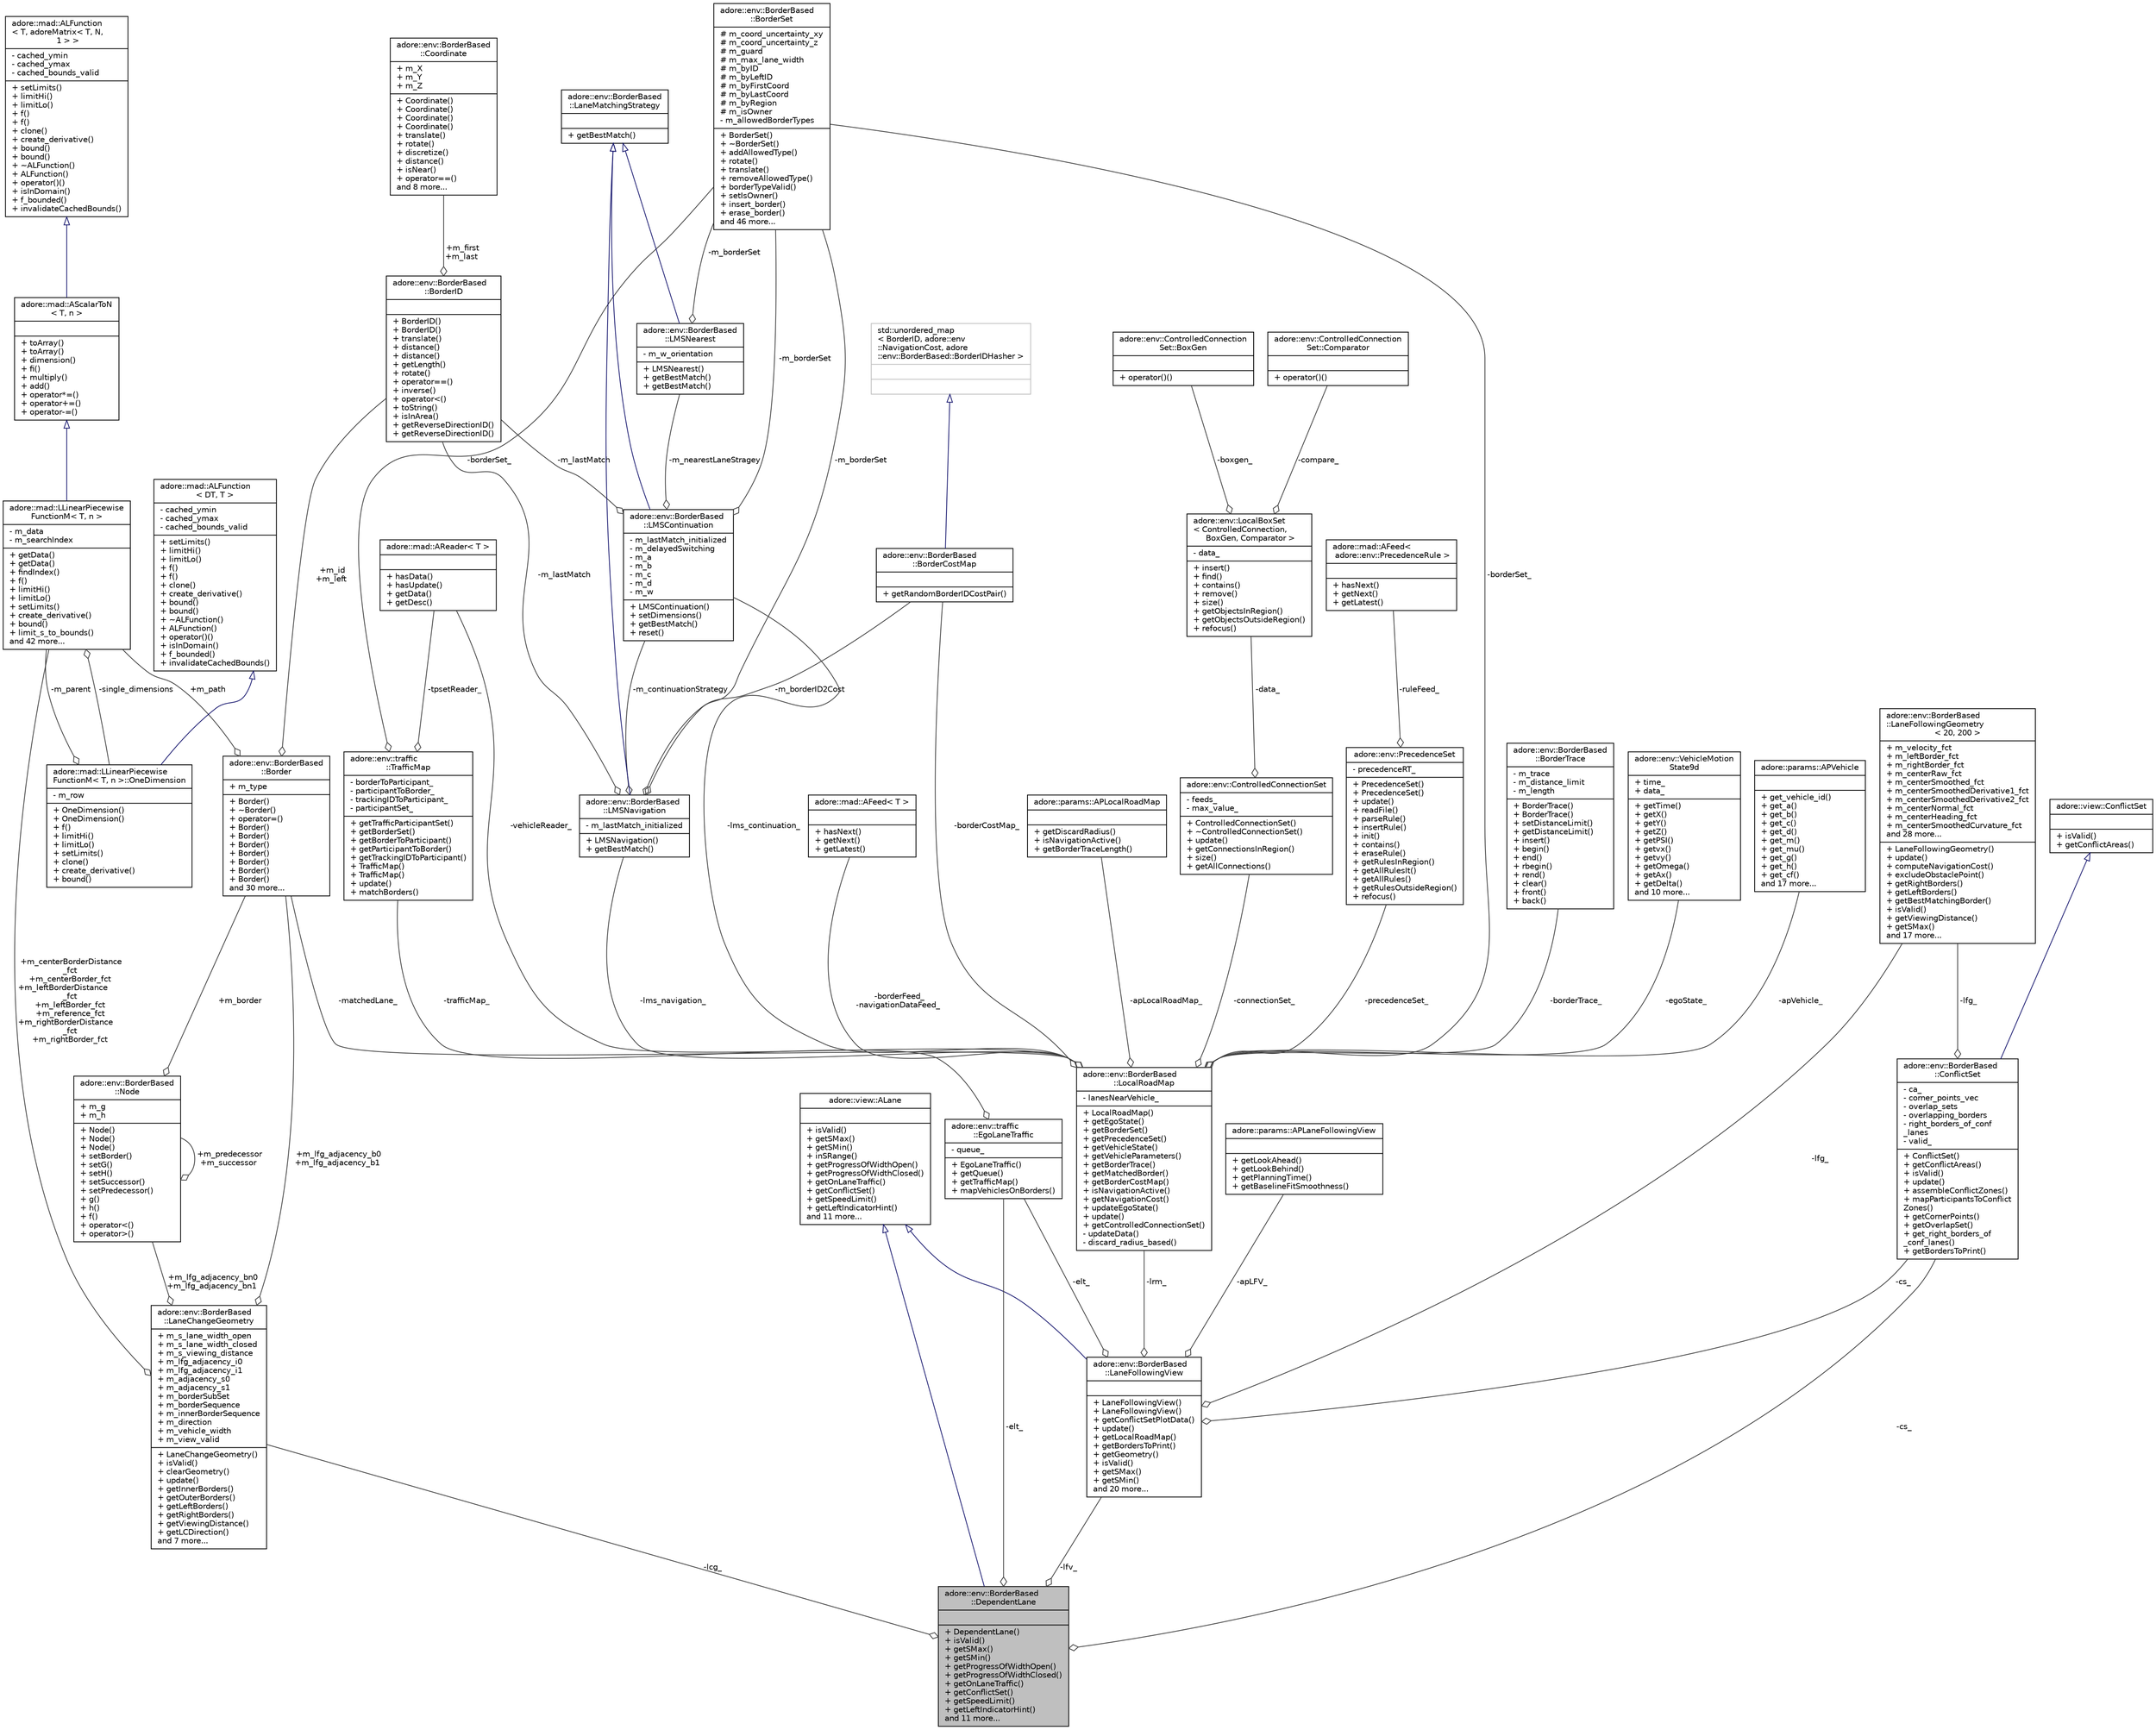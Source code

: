 digraph "adore::env::BorderBased::DependentLane"
{
 // LATEX_PDF_SIZE
  edge [fontname="Helvetica",fontsize="10",labelfontname="Helvetica",labelfontsize="10"];
  node [fontname="Helvetica",fontsize="10",shape=record];
  Node1 [label="{adore::env::BorderBased\l::DependentLane\n||+ DependentLane()\l+ isValid()\l+ getSMax()\l+ getSMin()\l+ getProgressOfWidthOpen()\l+ getProgressOfWidthClosed()\l+ getOnLaneTraffic()\l+ getConflictSet()\l+ getSpeedLimit()\l+ getLeftIndicatorHint()\land 11 more...\l}",height=0.2,width=0.4,color="black", fillcolor="grey75", style="filled", fontcolor="black",tooltip=" "];
  Node2 -> Node1 [dir="back",color="midnightblue",fontsize="10",style="solid",arrowtail="onormal",fontname="Helvetica"];
  Node2 [label="{adore::view::ALane\n||+ isValid()\l+ getSMax()\l+ getSMin()\l+ inSRange()\l+ getProgressOfWidthOpen()\l+ getProgressOfWidthClosed()\l+ getOnLaneTraffic()\l+ getConflictSet()\l+ getSpeedLimit()\l+ getLeftIndicatorHint()\land 11 more...\l}",height=0.2,width=0.4,color="black", fillcolor="white", style="filled",URL="$classadore_1_1view_1_1ALane.html",tooltip=" "];
  Node3 -> Node1 [color="grey25",fontsize="10",style="solid",label=" -elt_" ,arrowhead="odiamond",fontname="Helvetica"];
  Node3 [label="{adore::env::traffic\l::EgoLaneTraffic\n|- queue_\l|+ EgoLaneTraffic()\l+ getQueue()\l+ getTrafficMap()\l+ mapVehiclesOnBorders()\l}",height=0.2,width=0.4,color="black", fillcolor="white", style="filled",URL="$classadore_1_1env_1_1traffic_1_1EgoLaneTraffic.html",tooltip=" "];
  Node4 -> Node3 [color="grey25",fontsize="10",style="solid",label=" -trafficMap_" ,arrowhead="odiamond",fontname="Helvetica"];
  Node4 [label="{adore::env::traffic\l::TrafficMap\n|- borderToParticipant_\l- participantToBorder_\l- trackingIDToParticipant_\l- participantSet_\l|+ getTrafficParticipantSet()\l+ getBorderSet()\l+ getBorderToParticipant()\l+ getParticipantToBorder()\l+ getTrackingIDToParticipant()\l+ TrafficMap()\l+ TrafficMap()\l+ update()\l+ matchBorders()\l}",height=0.2,width=0.4,color="black", fillcolor="white", style="filled",URL="$classadore_1_1env_1_1traffic_1_1TrafficMap.html",tooltip=" "];
  Node5 -> Node4 [color="grey25",fontsize="10",style="solid",label=" -tpsetReader_" ,arrowhead="odiamond",fontname="Helvetica"];
  Node5 [label="{adore::mad::AReader\< T \>\n||+ hasData()\l+ hasUpdate()\l+ getData()\l+ getDesc()\l}",height=0.2,width=0.4,color="black", fillcolor="white", style="filled",URL="$classadore_1_1mad_1_1AReader.html",tooltip=" "];
  Node6 -> Node4 [color="grey25",fontsize="10",style="solid",label=" -borderSet_" ,arrowhead="odiamond",fontname="Helvetica"];
  Node6 [label="{adore::env::BorderBased\l::BorderSet\n|# m_coord_uncertainty_xy\l# m_coord_uncertainty_z\l# m_guard\l# m_max_lane_width\l# m_byID\l# m_byLeftID\l# m_byFirstCoord\l# m_byLastCoord\l# m_byRegion\l# m_isOwner\l- m_allowedBorderTypes\l|+ BorderSet()\l+ ~BorderSet()\l+ addAllowedType()\l+ rotate()\l+ translate()\l+ removeAllowedType()\l+ borderTypeValid()\l+ setIsOwner()\l+ insert_border()\l+ erase_border()\land 46 more...\l}",height=0.2,width=0.4,color="black", fillcolor="white", style="filled",URL="$classadore_1_1env_1_1BorderBased_1_1BorderSet.html",tooltip="efficiently store borders in boost R-tree"];
  Node7 -> Node1 [color="grey25",fontsize="10",style="solid",label=" -lcg_" ,arrowhead="odiamond",fontname="Helvetica"];
  Node7 [label="{adore::env::BorderBased\l::LaneChangeGeometry\n|+ m_s_lane_width_open\l+ m_s_lane_width_closed\l+ m_s_viewing_distance\l+ m_lfg_adjacency_i0\l+ m_lfg_adjacency_i1\l+ m_adjacency_s0\l+ m_adjacency_s1\l+ m_borderSubSet\l+ m_borderSequence\l+ m_innerBorderSequence\l+ m_direction\l+ m_vehicle_width\l+ m_view_valid\l|+ LaneChangeGeometry()\l+ isValid()\l+ clearGeometry()\l+ update()\l+ getInnerBorders()\l+ getOuterBorders()\l+ getLeftBorders()\l+ getRightBorders()\l+ getViewingDistance()\l+ getLCDirection()\land 7 more...\l}",height=0.2,width=0.4,color="black", fillcolor="white", style="filled",URL="$classadore_1_1env_1_1BorderBased_1_1LaneChangeGeometry.html",tooltip="A class with a geometry description of a lane next to the current lane."];
  Node8 -> Node7 [color="grey25",fontsize="10",style="solid",label=" +m_lfg_adjacency_bn0\n+m_lfg_adjacency_bn1" ,arrowhead="odiamond",fontname="Helvetica"];
  Node8 [label="{adore::env::BorderBased\l::Node\n|+ m_g\l+ m_h\l|+ Node()\l+ Node()\l+ Node()\l+ setBorder()\l+ setG()\l+ setH()\l+ setSuccessor()\l+ setPredecessor()\l+ g()\l+ h()\l+ f()\l+ operator\<()\l+ operator\>()\l}",height=0.2,width=0.4,color="black", fillcolor="white", style="filled",URL="$structadore_1_1env_1_1BorderBased_1_1Node.html",tooltip=" "];
  Node8 -> Node8 [color="grey25",fontsize="10",style="solid",label=" +m_predecessor\n+m_successor" ,arrowhead="odiamond",fontname="Helvetica"];
  Node9 -> Node8 [color="grey25",fontsize="10",style="solid",label=" +m_border" ,arrowhead="odiamond",fontname="Helvetica"];
  Node9 [label="{adore::env::BorderBased\l::Border\n|+ m_type\l|+ Border()\l+ ~Border()\l+ operator=()\l+ Border()\l+ Border()\l+ Border()\l+ Border()\l+ Border()\l+ Border()\l+ Border()\land 30 more...\l}",height=0.2,width=0.4,color="black", fillcolor="white", style="filled",URL="$structadore_1_1env_1_1BorderBased_1_1Border.html",tooltip="The border struct contains data of the smallest."];
  Node10 -> Node9 [color="grey25",fontsize="10",style="solid",label=" +m_path" ,arrowhead="odiamond",fontname="Helvetica"];
  Node10 [label="{adore::mad::LLinearPiecewise\lFunctionM\< T, n \>\n|- m_data\l- m_searchIndex\l|+ getData()\l+ getData()\l+ findIndex()\l+ f()\l+ limitHi()\l+ limitLo()\l+ setLimits()\l+ create_derivative()\l+ bound()\l+ limit_s_to_bounds()\land 42 more...\l}",height=0.2,width=0.4,color="black", fillcolor="white", style="filled",URL="$classadore_1_1mad_1_1LLinearPiecewiseFunctionM.html",tooltip=" "];
  Node11 -> Node10 [dir="back",color="midnightblue",fontsize="10",style="solid",arrowtail="onormal",fontname="Helvetica"];
  Node11 [label="{adore::mad::AScalarToN\l\< T, n \>\n||+ toArray()\l+ toArray()\l+ dimension()\l+ fi()\l+ multiply()\l+ add()\l+ operator*=()\l+ operator+=()\l+ operator-=()\l}",height=0.2,width=0.4,color="black", fillcolor="white", style="filled",URL="$classadore_1_1mad_1_1AScalarToN.html",tooltip=" "];
  Node12 -> Node11 [dir="back",color="midnightblue",fontsize="10",style="solid",arrowtail="onormal",fontname="Helvetica"];
  Node12 [label="{adore::mad::ALFunction\l\< T, adoreMatrix\< T, N,\l 1 \> \>\n|- cached_ymin\l- cached_ymax\l- cached_bounds_valid\l|+ setLimits()\l+ limitHi()\l+ limitLo()\l+ f()\l+ f()\l+ clone()\l+ create_derivative()\l+ bound()\l+ bound()\l+ ~ALFunction()\l+ ALFunction()\l+ operator()()\l+ isInDomain()\l+ f_bounded()\l+ invalidateCachedBounds()\l}",height=0.2,width=0.4,color="black", fillcolor="white", style="filled",URL="$classadore_1_1mad_1_1ALFunction.html",tooltip=" "];
  Node13 -> Node10 [color="grey25",fontsize="10",style="solid",label=" -single_dimensions" ,arrowhead="odiamond",fontname="Helvetica"];
  Node13 [label="{adore::mad::LLinearPiecewise\lFunctionM\< T, n \>::OneDimension\n|- m_row\l|+ OneDimension()\l+ OneDimension()\l+ f()\l+ limitHi()\l+ limitLo()\l+ setLimits()\l+ clone()\l+ create_derivative()\l+ bound()\l}",height=0.2,width=0.4,color="black", fillcolor="white", style="filled",URL="$classadore_1_1mad_1_1LLinearPiecewiseFunctionM_1_1OneDimension.html",tooltip=" "];
  Node14 -> Node13 [dir="back",color="midnightblue",fontsize="10",style="solid",arrowtail="onormal",fontname="Helvetica"];
  Node14 [label="{adore::mad::ALFunction\l\< DT, T \>\n|- cached_ymin\l- cached_ymax\l- cached_bounds_valid\l|+ setLimits()\l+ limitHi()\l+ limitLo()\l+ f()\l+ f()\l+ clone()\l+ create_derivative()\l+ bound()\l+ bound()\l+ ~ALFunction()\l+ ALFunction()\l+ operator()()\l+ isInDomain()\l+ f_bounded()\l+ invalidateCachedBounds()\l}",height=0.2,width=0.4,color="black", fillcolor="white", style="filled",URL="$classadore_1_1mad_1_1ALFunction.html",tooltip=" "];
  Node10 -> Node13 [color="grey25",fontsize="10",style="solid",label=" -m_parent" ,arrowhead="odiamond",fontname="Helvetica"];
  Node15 -> Node9 [color="grey25",fontsize="10",style="solid",label=" +m_id\n+m_left" ,arrowhead="odiamond",fontname="Helvetica"];
  Node15 [label="{adore::env::BorderBased\l::BorderID\n||+ BorderID()\l+ BorderID()\l+ translate()\l+ distance()\l+ distance()\l+ getLength()\l+ rotate()\l+ operator==()\l+ inverse()\l+ operator\<()\l+ toString()\l+ isInArea()\l+ getReverseDirectionID()\l+ getReverseDirectionID()\l}",height=0.2,width=0.4,color="black", fillcolor="white", style="filled",URL="$structadore_1_1env_1_1BorderBased_1_1BorderID.html",tooltip="This struct identifies a Border by the coordinates of the starting and the end point."];
  Node16 -> Node15 [color="grey25",fontsize="10",style="solid",label=" +m_first\n+m_last" ,arrowhead="odiamond",fontname="Helvetica"];
  Node16 [label="{adore::env::BorderBased\l::Coordinate\n|+ m_X\l+ m_Y\l+ m_Z\l|+ Coordinate()\l+ Coordinate()\l+ Coordinate()\l+ Coordinate()\l+ translate()\l+ rotate()\l+ discretize()\l+ distance()\l+ isNear()\l+ operator==()\land 8 more...\l}",height=0.2,width=0.4,color="black", fillcolor="white", style="filled",URL="$structadore_1_1env_1_1BorderBased_1_1Coordinate.html",tooltip="This struct represents 3-dimensional coordines."];
  Node10 -> Node7 [color="grey25",fontsize="10",style="solid",label=" +m_centerBorderDistance\l_fct\n+m_centerBorder_fct\n+m_leftBorderDistance\l_fct\n+m_leftBorder_fct\n+m_reference_fct\n+m_rightBorderDistance\l_fct\n+m_rightBorder_fct" ,arrowhead="odiamond",fontname="Helvetica"];
  Node9 -> Node7 [color="grey25",fontsize="10",style="solid",label=" +m_lfg_adjacency_b0\n+m_lfg_adjacency_b1" ,arrowhead="odiamond",fontname="Helvetica"];
  Node17 -> Node1 [color="grey25",fontsize="10",style="solid",label=" -lfv_" ,arrowhead="odiamond",fontname="Helvetica"];
  Node17 [label="{adore::env::BorderBased\l::LaneFollowingView\n||+ LaneFollowingView()\l+ LaneFollowingView()\l+ getConflictSetPlotData()\l+ update()\l+ getLocalRoadMap()\l+ getBordersToPrint()\l+ getGeometry()\l+ isValid()\l+ getSMax()\l+ getSMin()\land 20 more...\l}",height=0.2,width=0.4,color="black", fillcolor="white", style="filled",URL="$classadore_1_1env_1_1BorderBased_1_1LaneFollowingView.html",tooltip="LaneFollowingview provides traffic related information for the current lane."];
  Node2 -> Node17 [dir="back",color="midnightblue",fontsize="10",style="solid",arrowtail="onormal",fontname="Helvetica"];
  Node3 -> Node17 [color="grey25",fontsize="10",style="solid",label=" -elt_" ,arrowhead="odiamond",fontname="Helvetica"];
  Node18 -> Node17 [color="grey25",fontsize="10",style="solid",label=" -apLFV_" ,arrowhead="odiamond",fontname="Helvetica"];
  Node18 [label="{adore::params::APLaneFollowingView\n||+ getLookAhead()\l+ getLookBehind()\l+ getPlanningTime()\l+ getBaselineFitSmoothness()\l}",height=0.2,width=0.4,color="black", fillcolor="white", style="filled",URL="$classadore_1_1params_1_1APLaneFollowingView.html",tooltip="abstract class containing parameters for a lane following view"];
  Node19 -> Node17 [color="grey25",fontsize="10",style="solid",label=" -lrm_" ,arrowhead="odiamond",fontname="Helvetica"];
  Node19 [label="{adore::env::BorderBased\l::LocalRoadMap\n|- lanesNearVehicle_\l|+ LocalRoadMap()\l+ getEgoState()\l+ getBorderSet()\l+ getPrecedenceSet()\l+ getVehicleState()\l+ getVehicleParameters()\l+ getBorderTrace()\l+ getMatchedBorder()\l+ getBorderCostMap()\l+ isNavigationActive()\l+ getNavigationCost()\l+ updateEgoState()\l+ update()\l+ getControlledConnectionSet()\l- updateData()\l- discard_radius_based()\l}",height=0.2,width=0.4,color="black", fillcolor="white", style="filled",URL="$classadore_1_1env_1_1BorderBased_1_1LocalRoadMap.html",tooltip=" "];
  Node20 -> Node19 [color="grey25",fontsize="10",style="solid",label=" -borderTrace_" ,arrowhead="odiamond",fontname="Helvetica"];
  Node20 [label="{adore::env::BorderBased\l::BorderTrace\n|- m_trace\l- m_distance_limit\l- m_length\l|+ BorderTrace()\l+ BorderTrace()\l+ setDistanceLimit()\l+ getDistanceLimit()\l+ insert()\l+ begin()\l+ end()\l+ rbegin()\l+ rend()\l+ clear()\l+ front()\l+ back()\l}",height=0.2,width=0.4,color="black", fillcolor="white", style="filled",URL="$classadore_1_1env_1_1BorderBased_1_1BorderTrace.html",tooltip=" "];
  Node5 -> Node19 [color="grey25",fontsize="10",style="solid",label=" -vehicleReader_" ,arrowhead="odiamond",fontname="Helvetica"];
  Node21 -> Node19 [color="grey25",fontsize="10",style="solid",label=" -egoState_" ,arrowhead="odiamond",fontname="Helvetica"];
  Node21 [label="{adore::env::VehicleMotion\lState9d\n|+ time_\l+ data_\l|+ getTime()\l+ getX()\l+ getY()\l+ getZ()\l+ getPSI()\l+ getvx()\l+ getvy()\l+ getOmega()\l+ getAx()\l+ getDelta()\land 10 more...\l}",height=0.2,width=0.4,color="black", fillcolor="white", style="filled",URL="$structadore_1_1env_1_1VehicleMotionState9d.html",tooltip="This struct holds the motion state of the vehicle in 9d."];
  Node22 -> Node19 [color="grey25",fontsize="10",style="solid",label=" -precedenceSet_" ,arrowhead="odiamond",fontname="Helvetica"];
  Node22 [label="{adore::env::PrecedenceSet\n|- precedenceRT_\l|+ PrecedenceSet()\l+ PrecedenceSet()\l+ update()\l+ readFile()\l+ parseRule()\l+ insertRule()\l+ init()\l+ contains()\l+ eraseRule()\l+ getRulesInRegion()\l+ getAllRulesIt()\l+ getAllRules()\l+ getRulesOutsideRegion()\l+ refocus()\l}",height=0.2,width=0.4,color="black", fillcolor="white", style="filled",URL="$classadore_1_1env_1_1PrecedenceSet.html",tooltip="PrecedenceSet contains PrecedenceRules, indexed by the area they affect."];
  Node23 -> Node22 [color="grey25",fontsize="10",style="solid",label=" -ruleFeed_" ,arrowhead="odiamond",fontname="Helvetica"];
  Node23 [label="{adore::mad::AFeed\<\l adore::env::PrecedenceRule \>\n||+ hasNext()\l+ getNext()\l+ getLatest()\l}",height=0.2,width=0.4,color="black", fillcolor="white", style="filled",URL="$classadore_1_1mad_1_1AFeed.html",tooltip=" "];
  Node6 -> Node19 [color="grey25",fontsize="10",style="solid",label=" -borderSet_" ,arrowhead="odiamond",fontname="Helvetica"];
  Node24 -> Node19 [color="grey25",fontsize="10",style="solid",label=" -apVehicle_" ,arrowhead="odiamond",fontname="Helvetica"];
  Node24 [label="{adore::params::APVehicle\n||+ get_vehicle_id()\l+ get_a()\l+ get_b()\l+ get_c()\l+ get_d()\l+ get_m()\l+ get_mu()\l+ get_g()\l+ get_h()\l+ get_cf()\land 17 more...\l}",height=0.2,width=0.4,color="black", fillcolor="white", style="filled",URL="$classadore_1_1params_1_1APVehicle.html",tooltip="abstract class for vehicle configuration related paremeters"];
  Node25 -> Node19 [color="grey25",fontsize="10",style="solid",label=" -borderCostMap_" ,arrowhead="odiamond",fontname="Helvetica"];
  Node25 [label="{adore::env::BorderBased\l::BorderCostMap\n||+ getRandomBorderIDCostPair()\l}",height=0.2,width=0.4,color="black", fillcolor="white", style="filled",URL="$classadore_1_1env_1_1BorderBased_1_1BorderCostMap.html",tooltip=" "];
  Node26 -> Node25 [dir="back",color="midnightblue",fontsize="10",style="solid",arrowtail="onormal",fontname="Helvetica"];
  Node26 [label="{std::unordered_map\l\< BorderID, adore::env\l::NavigationCost, adore\l::env::BorderBased::BorderIDHasher \>\n||}",height=0.2,width=0.4,color="grey75", fillcolor="white", style="filled",tooltip=" "];
  Node27 -> Node19 [color="grey25",fontsize="10",style="solid",label=" -borderFeed_\n-navigationDataFeed_" ,arrowhead="odiamond",fontname="Helvetica"];
  Node27 [label="{adore::mad::AFeed\< T \>\n||+ hasNext()\l+ getNext()\l+ getLatest()\l}",height=0.2,width=0.4,color="black", fillcolor="white", style="filled",URL="$classadore_1_1mad_1_1AFeed.html",tooltip=" "];
  Node28 -> Node19 [color="grey25",fontsize="10",style="solid",label=" -lms_continuation_" ,arrowhead="odiamond",fontname="Helvetica"];
  Node28 [label="{adore::env::BorderBased\l::LMSContinuation\n|- m_lastMatch_initialized\l- m_delayedSwitching\l- m_a\l- m_b\l- m_c\l- m_d\l- m_w\l|+ LMSContinuation()\l+ setDimensions()\l+ getBestMatch()\l+ reset()\l}",height=0.2,width=0.4,color="black", fillcolor="white", style="filled",URL="$classadore_1_1env_1_1BorderBased_1_1LMSContinuation.html",tooltip=" "];
  Node29 -> Node28 [dir="back",color="midnightblue",fontsize="10",style="solid",arrowtail="onormal",fontname="Helvetica"];
  Node29 [label="{adore::env::BorderBased\l::LaneMatchingStrategy\n||+ getBestMatch()\l}",height=0.2,width=0.4,color="black", fillcolor="white", style="filled",URL="$classadore_1_1env_1_1BorderBased_1_1LaneMatchingStrategy.html",tooltip=" "];
  Node6 -> Node28 [color="grey25",fontsize="10",style="solid",label=" -m_borderSet" ,arrowhead="odiamond",fontname="Helvetica"];
  Node15 -> Node28 [color="grey25",fontsize="10",style="solid",label=" -m_lastMatch" ,arrowhead="odiamond",fontname="Helvetica"];
  Node30 -> Node28 [color="grey25",fontsize="10",style="solid",label=" -m_nearestLaneStragey" ,arrowhead="odiamond",fontname="Helvetica"];
  Node30 [label="{adore::env::BorderBased\l::LMSNearest\n|- m_w_orientation\l|+ LMSNearest()\l+ getBestMatch()\l+ getBestMatch()\l}",height=0.2,width=0.4,color="black", fillcolor="white", style="filled",URL="$classadore_1_1env_1_1BorderBased_1_1LMSNearest.html",tooltip=" "];
  Node29 -> Node30 [dir="back",color="midnightblue",fontsize="10",style="solid",arrowtail="onormal",fontname="Helvetica"];
  Node6 -> Node30 [color="grey25",fontsize="10",style="solid",label=" -m_borderSet" ,arrowhead="odiamond",fontname="Helvetica"];
  Node9 -> Node19 [color="grey25",fontsize="10",style="solid",label=" -matchedLane_" ,arrowhead="odiamond",fontname="Helvetica"];
  Node31 -> Node19 [color="grey25",fontsize="10",style="solid",label=" -connectionSet_" ,arrowhead="odiamond",fontname="Helvetica"];
  Node31 [label="{adore::env::ControlledConnectionSet\n|- feeds_\l- max_value_\l|+ ControlledConnectionSet()\l+ ~ControlledConnectionSet()\l+ update()\l+ getConnectionsInRegion()\l+ size()\l+ getAllConnections()\l}",height=0.2,width=0.4,color="black", fillcolor="white", style="filled",URL="$classadore_1_1env_1_1ControlledConnectionSet.html",tooltip=" "];
  Node32 -> Node31 [color="grey25",fontsize="10",style="solid",label=" -data_" ,arrowhead="odiamond",fontname="Helvetica"];
  Node32 [label="{adore::env::LocalBoxSet\l\< ControlledConnection,\l BoxGen, Comparator \>\n|- data_\l|+ insert()\l+ find()\l+ contains()\l+ remove()\l+ size()\l+ getObjectsInRegion()\l+ getObjectsOutsideRegion()\l+ refocus()\l}",height=0.2,width=0.4,color="black", fillcolor="white", style="filled",URL="$classadore_1_1env_1_1LocalBoxSet.html",tooltip=" "];
  Node33 -> Node32 [color="grey25",fontsize="10",style="solid",label=" -compare_" ,arrowhead="odiamond",fontname="Helvetica"];
  Node33 [label="{adore::env::ControlledConnection\lSet::Comparator\n||+ operator()()\l}",height=0.2,width=0.4,color="black", fillcolor="white", style="filled",URL="$structadore_1_1env_1_1ControlledConnectionSet_1_1Comparator.html",tooltip=" "];
  Node34 -> Node32 [color="grey25",fontsize="10",style="solid",label=" -boxgen_" ,arrowhead="odiamond",fontname="Helvetica"];
  Node34 [label="{adore::env::ControlledConnection\lSet::BoxGen\n||+ operator()()\l}",height=0.2,width=0.4,color="black", fillcolor="white", style="filled",URL="$structadore_1_1env_1_1ControlledConnectionSet_1_1BoxGen.html",tooltip=" "];
  Node35 -> Node19 [color="grey25",fontsize="10",style="solid",label=" -apLocalRoadMap_" ,arrowhead="odiamond",fontname="Helvetica"];
  Node35 [label="{adore::params::APLocalRoadMap\n||+ getDiscardRadius()\l+ isNavigationActive()\l+ getBorderTraceLength()\l}",height=0.2,width=0.4,color="black", fillcolor="white", style="filled",URL="$classadore_1_1params_1_1APLocalRoadMap.html",tooltip="abstract class to configure the local view of the road map"];
  Node36 -> Node19 [color="grey25",fontsize="10",style="solid",label=" -lms_navigation_" ,arrowhead="odiamond",fontname="Helvetica"];
  Node36 [label="{adore::env::BorderBased\l::LMSNavigation\n|- m_lastMatch_initialized\l|+ LMSNavigation()\l+ getBestMatch()\l}",height=0.2,width=0.4,color="black", fillcolor="white", style="filled",URL="$classadore_1_1env_1_1BorderBased_1_1LMSNavigation.html",tooltip=" "];
  Node29 -> Node36 [dir="back",color="midnightblue",fontsize="10",style="solid",arrowtail="onormal",fontname="Helvetica"];
  Node6 -> Node36 [color="grey25",fontsize="10",style="solid",label=" -m_borderSet" ,arrowhead="odiamond",fontname="Helvetica"];
  Node25 -> Node36 [color="grey25",fontsize="10",style="solid",label=" -m_borderID2Cost" ,arrowhead="odiamond",fontname="Helvetica"];
  Node28 -> Node36 [color="grey25",fontsize="10",style="solid",label=" -m_continuationStrategy" ,arrowhead="odiamond",fontname="Helvetica"];
  Node15 -> Node36 [color="grey25",fontsize="10",style="solid",label=" -m_lastMatch" ,arrowhead="odiamond",fontname="Helvetica"];
  Node37 -> Node17 [color="grey25",fontsize="10",style="solid",label=" -cs_" ,arrowhead="odiamond",fontname="Helvetica"];
  Node37 [label="{adore::env::BorderBased\l::ConflictSet\n|- ca_\l- corner_points_vec\l- overlap_sets\l- overlapping_borders\l- right_borders_of_conf\l_lanes\l- valid_\l|+ ConflictSet()\l+ getConflictAreas()\l+ isValid()\l+ update()\l+ assembleConflictZones()\l+ mapParticipantsToConflict\lZones()\l+ getCornerPoints()\l+ getOverlapSet()\l+ get_right_borders_of\l_conf_lanes()\l+ getBordersToPrint()\l}",height=0.2,width=0.4,color="black", fillcolor="white", style="filled",URL="$classadore_1_1env_1_1BorderBased_1_1ConflictSet.html",tooltip=" "];
  Node38 -> Node37 [dir="back",color="midnightblue",fontsize="10",style="solid",arrowtail="onormal",fontname="Helvetica"];
  Node38 [label="{adore::view::ConflictSet\n||+ isValid()\l+ getConflictAreas()\l}",height=0.2,width=0.4,color="black", fillcolor="white", style="filled",URL="$classadore_1_1view_1_1ConflictSet.html",tooltip=" "];
  Node39 -> Node37 [color="grey25",fontsize="10",style="solid",label=" -lfg_" ,arrowhead="odiamond",fontname="Helvetica"];
  Node39 [label="{adore::env::BorderBased\l::LaneFollowingGeometry\l\< 20, 200 \>\n|+ m_velocity_fct\l+ m_leftBorder_fct\l+ m_rightBorder_fct\l+ m_centerRaw_fct\l+ m_centerSmoothed_fct\l+ m_centerSmoothedDerivative1_fct\l+ m_centerSmoothedDerivative2_fct\l+ m_centerNormal_fct\l+ m_centerHeading_fct\l+ m_centerSmoothedCurvature_fct\land 28 more...\l|+ LaneFollowingGeometry()\l+ update()\l+ computeNavigationCost()\l+ excludeObstaclePoint()\l+ getRightBorders()\l+ getLeftBorders()\l+ getBestMatchingBorder()\l+ isValid()\l+ getViewingDistance()\l+ getSMax()\land 17 more...\l}",height=0.2,width=0.4,color="black", fillcolor="white", style="filled",URL="$classadore_1_1env_1_1BorderBased_1_1LaneFollowingGeometry.html",tooltip=" "];
  Node39 -> Node17 [color="grey25",fontsize="10",style="solid",label=" -lfg_" ,arrowhead="odiamond",fontname="Helvetica"];
  Node37 -> Node1 [color="grey25",fontsize="10",style="solid",label=" -cs_" ,arrowhead="odiamond",fontname="Helvetica"];
}
